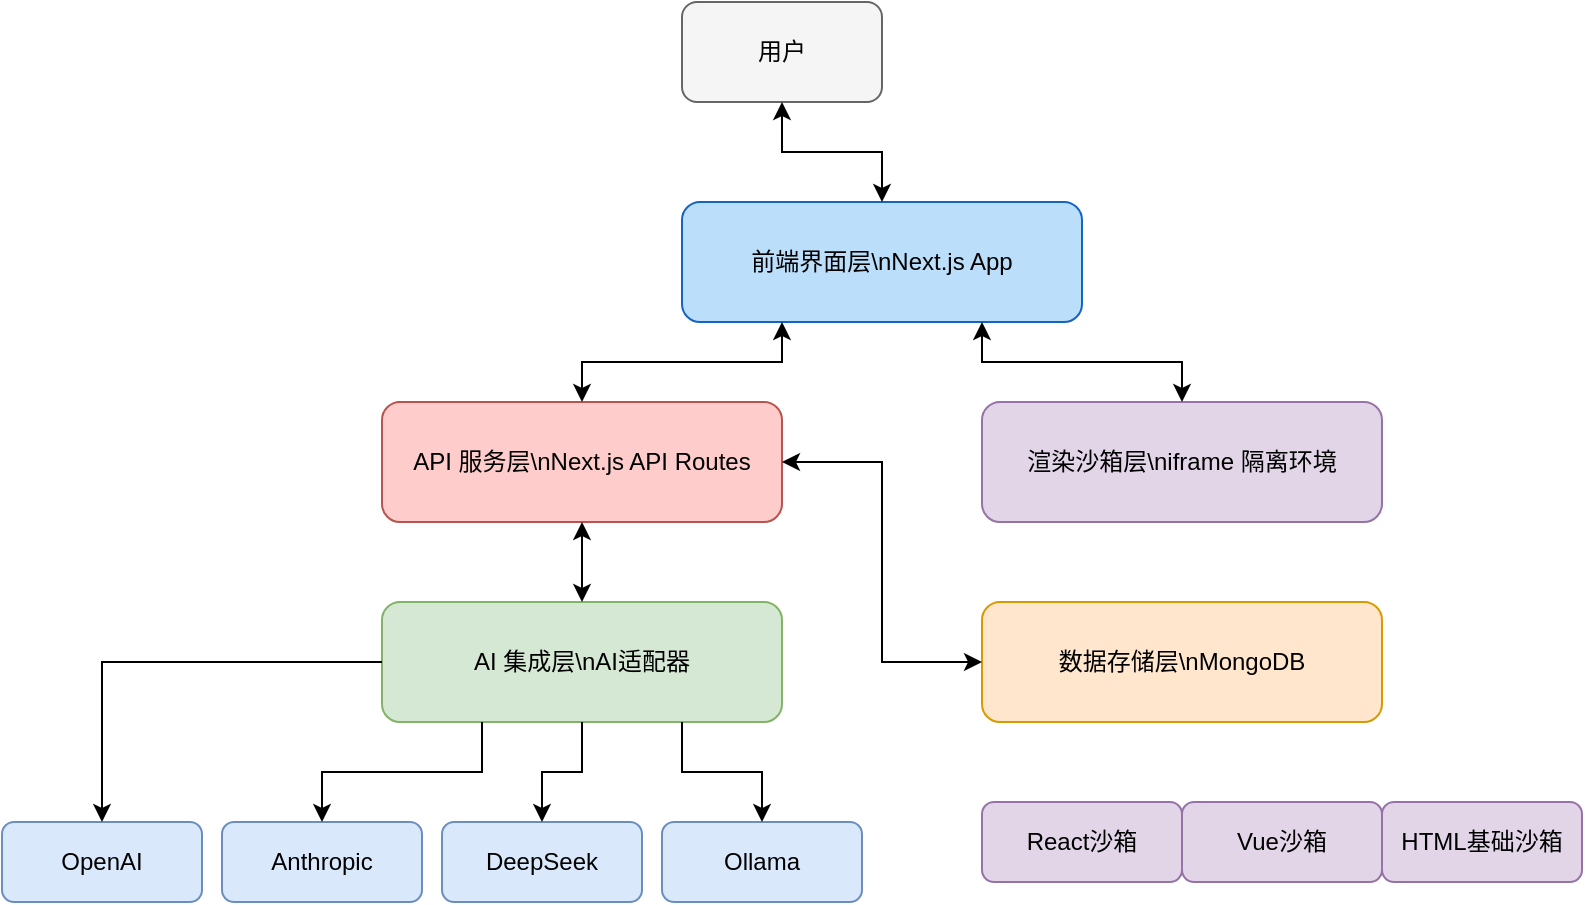 <mxfile version="27.0.5">
  <diagram name="Page-1" id="5A_fqz1k9JqLfgG7WrEQ">
    <mxGraphModel dx="2066" dy="743" grid="1" gridSize="10" guides="1" tooltips="1" connect="1" arrows="1" fold="1" page="1" pageScale="1" pageWidth="850" pageHeight="1100" math="0" shadow="0">
      <root>
        <mxCell id="0" />
        <mxCell id="1" parent="0" />
        <mxCell id="KiAM-gvSC0PyCgFIn8Pu-1" value="用户" style="rounded=1;whiteSpace=wrap;html=1;fillColor=#f5f5f5;strokeColor=#666666;" vertex="1" parent="1">
          <mxGeometry x="400" y="50" width="100" height="50" as="geometry" />
        </mxCell>
        <mxCell id="KiAM-gvSC0PyCgFIn8Pu-2" value="前端界面层\nNext.js App" style="rounded=1;whiteSpace=wrap;html=1;fillColor=#bbdefb;strokeColor=#1565c0;" vertex="1" parent="1">
          <mxGeometry x="400" y="150" width="200" height="60" as="geometry" />
        </mxCell>
        <mxCell id="KiAM-gvSC0PyCgFIn8Pu-3" value="" style="edgeStyle=orthogonalEdgeStyle;rounded=0;orthogonalLoop=1;jettySize=auto;html=1;exitX=0.5;exitY=1;exitDx=0;exitDy=0;entryX=0.5;entryY=0;entryDx=0;entryDy=0;startArrow=classic;startFill=1;endArrow=classic;endFill=1;" edge="1" parent="1" source="KiAM-gvSC0PyCgFIn8Pu-1" target="KiAM-gvSC0PyCgFIn8Pu-2">
          <mxGeometry relative="1" as="geometry" />
        </mxCell>
        <mxCell id="KiAM-gvSC0PyCgFIn8Pu-4" value="API 服务层\nNext.js API Routes" style="rounded=1;whiteSpace=wrap;html=1;fillColor=#ffcccc;strokeColor=#b85450;" vertex="1" parent="1">
          <mxGeometry x="250" y="250" width="200" height="60" as="geometry" />
        </mxCell>
        <mxCell id="KiAM-gvSC0PyCgFIn8Pu-5" value="渲染沙箱层\niframe 隔离环境" style="rounded=1;whiteSpace=wrap;html=1;fillColor=#e1d5e7;strokeColor=#9673a6;" vertex="1" parent="1">
          <mxGeometry x="550" y="250" width="200" height="60" as="geometry" />
        </mxCell>
        <mxCell id="KiAM-gvSC0PyCgFIn8Pu-6" value="" style="edgeStyle=orthogonalEdgeStyle;rounded=0;orthogonalLoop=1;jettySize=auto;html=1;exitX=0.25;exitY=1;exitDx=0;exitDy=0;entryX=0.5;entryY=0;entryDx=0;entryDy=0;startArrow=classic;startFill=1;endArrow=classic;endFill=1;" edge="1" parent="1" source="KiAM-gvSC0PyCgFIn8Pu-2" target="KiAM-gvSC0PyCgFIn8Pu-4">
          <mxGeometry relative="1" as="geometry" />
        </mxCell>
        <mxCell id="KiAM-gvSC0PyCgFIn8Pu-7" value="" style="edgeStyle=orthogonalEdgeStyle;rounded=0;orthogonalLoop=1;jettySize=auto;html=1;exitX=0.75;exitY=1;exitDx=0;exitDy=0;entryX=0.5;entryY=0;entryDx=0;entryDy=0;startArrow=classic;startFill=1;endArrow=classic;endFill=1;" edge="1" parent="1" source="KiAM-gvSC0PyCgFIn8Pu-2" target="KiAM-gvSC0PyCgFIn8Pu-5">
          <mxGeometry relative="1" as="geometry" />
        </mxCell>
        <mxCell id="KiAM-gvSC0PyCgFIn8Pu-8" value="AI 集成层\nAI适配器" style="rounded=1;whiteSpace=wrap;html=1;fillColor=#d5e8d4;strokeColor=#82b366;" vertex="1" parent="1">
          <mxGeometry x="250" y="350" width="200" height="60" as="geometry" />
        </mxCell>
        <mxCell id="KiAM-gvSC0PyCgFIn8Pu-9" value="数据存储层\nMongoDB" style="rounded=1;whiteSpace=wrap;html=1;fillColor=#ffe6cc;strokeColor=#d79b00;" vertex="1" parent="1">
          <mxGeometry x="550" y="350" width="200" height="60" as="geometry" />
        </mxCell>
        <mxCell id="KiAM-gvSC0PyCgFIn8Pu-10" value="" style="edgeStyle=orthogonalEdgeStyle;rounded=0;orthogonalLoop=1;jettySize=auto;html=1;exitX=0.5;exitY=1;exitDx=0;exitDy=0;entryX=0.5;entryY=0;entryDx=0;entryDy=0;startArrow=classic;startFill=1;endArrow=classic;endFill=1;" edge="1" parent="1" source="KiAM-gvSC0PyCgFIn8Pu-4" target="KiAM-gvSC0PyCgFIn8Pu-8">
          <mxGeometry relative="1" as="geometry" />
        </mxCell>
        <mxCell id="KiAM-gvSC0PyCgFIn8Pu-11" value="" style="edgeStyle=orthogonalEdgeStyle;rounded=0;orthogonalLoop=1;jettySize=auto;html=1;exitX=1;exitY=0.5;exitDx=0;exitDy=0;entryX=0;entryY=0.5;entryDx=0;entryDy=0;startArrow=classic;startFill=1;endArrow=classic;endFill=1;" edge="1" parent="1" source="KiAM-gvSC0PyCgFIn8Pu-4" target="KiAM-gvSC0PyCgFIn8Pu-9">
          <mxGeometry relative="1" as="geometry" />
        </mxCell>
        <mxCell id="KiAM-gvSC0PyCgFIn8Pu-12" value="OpenAI" style="rounded=1;whiteSpace=wrap;html=1;fillColor=#dae8fc;strokeColor=#6c8ebf;" vertex="1" parent="1">
          <mxGeometry x="60" y="460" width="100" height="40" as="geometry" />
        </mxCell>
        <mxCell id="KiAM-gvSC0PyCgFIn8Pu-13" value="Anthropic" style="rounded=1;whiteSpace=wrap;html=1;fillColor=#dae8fc;strokeColor=#6c8ebf;" vertex="1" parent="1">
          <mxGeometry x="170" y="460" width="100" height="40" as="geometry" />
        </mxCell>
        <mxCell id="KiAM-gvSC0PyCgFIn8Pu-14" value="DeepSeek" style="rounded=1;whiteSpace=wrap;html=1;fillColor=#dae8fc;strokeColor=#6c8ebf;" vertex="1" parent="1">
          <mxGeometry x="280" y="460" width="100" height="40" as="geometry" />
        </mxCell>
        <mxCell id="KiAM-gvSC0PyCgFIn8Pu-15" value="Ollama" style="rounded=1;whiteSpace=wrap;html=1;fillColor=#dae8fc;strokeColor=#6c8ebf;" vertex="1" parent="1">
          <mxGeometry x="390" y="460" width="100" height="40" as="geometry" />
        </mxCell>
        <mxCell id="KiAM-gvSC0PyCgFIn8Pu-16" value="" style="edgeStyle=orthogonalEdgeStyle;rounded=0;orthogonalLoop=1;jettySize=auto;html=1;exitX=0;exitY=0.5;exitDx=0;exitDy=0;entryX=0.5;entryY=0;entryDx=0;entryDy=0;" edge="1" parent="1" source="KiAM-gvSC0PyCgFIn8Pu-8" target="KiAM-gvSC0PyCgFIn8Pu-12">
          <mxGeometry relative="1" as="geometry" />
        </mxCell>
        <mxCell id="KiAM-gvSC0PyCgFIn8Pu-17" value="" style="edgeStyle=orthogonalEdgeStyle;rounded=0;orthogonalLoop=1;jettySize=auto;html=1;exitX=0.25;exitY=1;exitDx=0;exitDy=0;entryX=0.5;entryY=0;entryDx=0;entryDy=0;" edge="1" parent="1" source="KiAM-gvSC0PyCgFIn8Pu-8" target="KiAM-gvSC0PyCgFIn8Pu-13">
          <mxGeometry relative="1" as="geometry" />
        </mxCell>
        <mxCell id="KiAM-gvSC0PyCgFIn8Pu-18" value="" style="edgeStyle=orthogonalEdgeStyle;rounded=0;orthogonalLoop=1;jettySize=auto;html=1;exitX=0.5;exitY=1;exitDx=0;exitDy=0;entryX=0.5;entryY=0;entryDx=0;entryDy=0;" edge="1" parent="1" source="KiAM-gvSC0PyCgFIn8Pu-8" target="KiAM-gvSC0PyCgFIn8Pu-14">
          <mxGeometry relative="1" as="geometry" />
        </mxCell>
        <mxCell id="KiAM-gvSC0PyCgFIn8Pu-19" value="" style="edgeStyle=orthogonalEdgeStyle;rounded=0;orthogonalLoop=1;jettySize=auto;html=1;exitX=0.75;exitY=1;exitDx=0;exitDy=0;entryX=0.5;entryY=0;entryDx=0;entryDy=0;" edge="1" parent="1" source="KiAM-gvSC0PyCgFIn8Pu-8" target="KiAM-gvSC0PyCgFIn8Pu-15">
          <mxGeometry relative="1" as="geometry" />
        </mxCell>
        <mxCell id="KiAM-gvSC0PyCgFIn8Pu-21" value="React沙箱" style="rounded=1;whiteSpace=wrap;html=1;fillColor=#e1d5e7;strokeColor=#9673a6;" vertex="1" parent="1">
          <mxGeometry x="550" y="450" width="100" height="40" as="geometry" />
        </mxCell>
        <mxCell id="KiAM-gvSC0PyCgFIn8Pu-22" value="Vue沙箱" style="rounded=1;whiteSpace=wrap;html=1;fillColor=#e1d5e7;strokeColor=#9673a6;" vertex="1" parent="1">
          <mxGeometry x="650" y="450" width="100" height="40" as="geometry" />
        </mxCell>
        <mxCell id="KiAM-gvSC0PyCgFIn8Pu-23" value="HTML基础沙箱" style="rounded=1;whiteSpace=wrap;html=1;fillColor=#e1d5e7;strokeColor=#9673a6;" vertex="1" parent="1">
          <mxGeometry x="750" y="450" width="100" height="40" as="geometry" />
        </mxCell>
      </root>
    </mxGraphModel>
  </diagram>
</mxfile>
